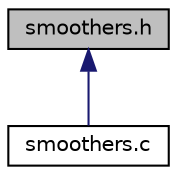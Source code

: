 digraph "smoothers.h"
{
 // LATEX_PDF_SIZE
  edge [fontname="Helvetica",fontsize="10",labelfontname="Helvetica",labelfontsize="10"];
  node [fontname="Helvetica",fontsize="10",shape=record];
  Node1 [label="smoothers.h",height=0.2,width=0.4,color="black", fillcolor="grey75", style="filled", fontcolor="black",tooltip="C implementations of multilevel smoother algorithms."];
  Node1 -> Node2 [dir="back",color="midnightblue",fontsize="10",style="solid",fontname="Helvetica"];
  Node2 [label="smoothers.c",height=0.2,width=0.4,color="black", fillcolor="white", style="filled",URL="$d3/d6e/smoothers_8c.html",tooltip=" "];
}
